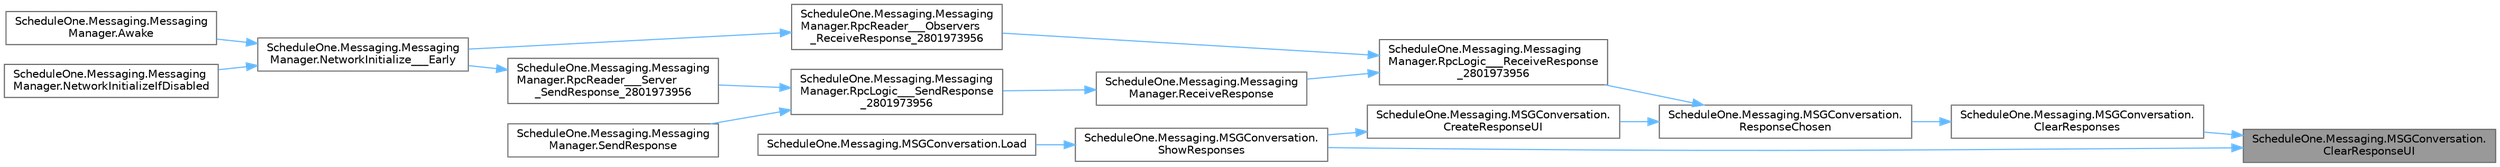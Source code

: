 digraph "ScheduleOne.Messaging.MSGConversation.ClearResponseUI"
{
 // LATEX_PDF_SIZE
  bgcolor="transparent";
  edge [fontname=Helvetica,fontsize=10,labelfontname=Helvetica,labelfontsize=10];
  node [fontname=Helvetica,fontsize=10,shape=box,height=0.2,width=0.4];
  rankdir="RL";
  Node1 [id="Node000001",label="ScheduleOne.Messaging.MSGConversation.\lClearResponseUI",height=0.2,width=0.4,color="gray40", fillcolor="grey60", style="filled", fontcolor="black",tooltip=" "];
  Node1 -> Node2 [id="edge1_Node000001_Node000002",dir="back",color="steelblue1",style="solid",tooltip=" "];
  Node2 [id="Node000002",label="ScheduleOne.Messaging.MSGConversation.\lClearResponses",height=0.2,width=0.4,color="grey40", fillcolor="white", style="filled",URL="$class_schedule_one_1_1_messaging_1_1_m_s_g_conversation.html#a5461ec131bb52d4a7212034e1e3f9172",tooltip=" "];
  Node2 -> Node3 [id="edge2_Node000002_Node000003",dir="back",color="steelblue1",style="solid",tooltip=" "];
  Node3 [id="Node000003",label="ScheduleOne.Messaging.MSGConversation.\lResponseChosen",height=0.2,width=0.4,color="grey40", fillcolor="white", style="filled",URL="$class_schedule_one_1_1_messaging_1_1_m_s_g_conversation.html#ad8b1b73b4e8fddd1e40197422d452ae8",tooltip=" "];
  Node3 -> Node4 [id="edge3_Node000003_Node000004",dir="back",color="steelblue1",style="solid",tooltip=" "];
  Node4 [id="Node000004",label="ScheduleOne.Messaging.MSGConversation.\lCreateResponseUI",height=0.2,width=0.4,color="grey40", fillcolor="white", style="filled",URL="$class_schedule_one_1_1_messaging_1_1_m_s_g_conversation.html#a0d95e014407302553c2cb2183f42bb5b",tooltip=" "];
  Node4 -> Node5 [id="edge4_Node000004_Node000005",dir="back",color="steelblue1",style="solid",tooltip=" "];
  Node5 [id="Node000005",label="ScheduleOne.Messaging.MSGConversation.\lShowResponses",height=0.2,width=0.4,color="grey40", fillcolor="white", style="filled",URL="$class_schedule_one_1_1_messaging_1_1_m_s_g_conversation.html#a09e9c55050e608e499258d97fb6c3d06",tooltip=" "];
  Node5 -> Node6 [id="edge5_Node000005_Node000006",dir="back",color="steelblue1",style="solid",tooltip=" "];
  Node6 [id="Node000006",label="ScheduleOne.Messaging.MSGConversation.Load",height=0.2,width=0.4,color="grey40", fillcolor="white", style="filled",URL="$class_schedule_one_1_1_messaging_1_1_m_s_g_conversation.html#ab0040127589ec386054842f3c2837547",tooltip=" "];
  Node3 -> Node7 [id="edge6_Node000003_Node000007",dir="back",color="steelblue1",style="solid",tooltip=" "];
  Node7 [id="Node000007",label="ScheduleOne.Messaging.Messaging\lManager.RpcLogic___ReceiveResponse\l_2801973956",height=0.2,width=0.4,color="grey40", fillcolor="white", style="filled",URL="$class_schedule_one_1_1_messaging_1_1_messaging_manager.html#a4df424652216408a3bb885fade187795",tooltip=" "];
  Node7 -> Node8 [id="edge7_Node000007_Node000008",dir="back",color="steelblue1",style="solid",tooltip=" "];
  Node8 [id="Node000008",label="ScheduleOne.Messaging.Messaging\lManager.ReceiveResponse",height=0.2,width=0.4,color="grey40", fillcolor="white", style="filled",URL="$class_schedule_one_1_1_messaging_1_1_messaging_manager.html#a0286d9a88404941772c466a06772a713",tooltip=" "];
  Node8 -> Node9 [id="edge8_Node000008_Node000009",dir="back",color="steelblue1",style="solid",tooltip=" "];
  Node9 [id="Node000009",label="ScheduleOne.Messaging.Messaging\lManager.RpcLogic___SendResponse\l_2801973956",height=0.2,width=0.4,color="grey40", fillcolor="white", style="filled",URL="$class_schedule_one_1_1_messaging_1_1_messaging_manager.html#a15a8da645a6b09327daae3de93e78a76",tooltip=" "];
  Node9 -> Node10 [id="edge9_Node000009_Node000010",dir="back",color="steelblue1",style="solid",tooltip=" "];
  Node10 [id="Node000010",label="ScheduleOne.Messaging.Messaging\lManager.RpcReader___Server\l_SendResponse_2801973956",height=0.2,width=0.4,color="grey40", fillcolor="white", style="filled",URL="$class_schedule_one_1_1_messaging_1_1_messaging_manager.html#a12b746ddefdb0b449f2c539bf302d74e",tooltip=" "];
  Node10 -> Node11 [id="edge10_Node000010_Node000011",dir="back",color="steelblue1",style="solid",tooltip=" "];
  Node11 [id="Node000011",label="ScheduleOne.Messaging.Messaging\lManager.NetworkInitialize___Early",height=0.2,width=0.4,color="grey40", fillcolor="white", style="filled",URL="$class_schedule_one_1_1_messaging_1_1_messaging_manager.html#a27ae603738c8fc55a21fd83dc74f8036",tooltip=" "];
  Node11 -> Node12 [id="edge11_Node000011_Node000012",dir="back",color="steelblue1",style="solid",tooltip=" "];
  Node12 [id="Node000012",label="ScheduleOne.Messaging.Messaging\lManager.Awake",height=0.2,width=0.4,color="grey40", fillcolor="white", style="filled",URL="$class_schedule_one_1_1_messaging_1_1_messaging_manager.html#a93131afea05a3635e1586f4bffded5ed",tooltip=" "];
  Node11 -> Node13 [id="edge12_Node000011_Node000013",dir="back",color="steelblue1",style="solid",tooltip=" "];
  Node13 [id="Node000013",label="ScheduleOne.Messaging.Messaging\lManager.NetworkInitializeIfDisabled",height=0.2,width=0.4,color="grey40", fillcolor="white", style="filled",URL="$class_schedule_one_1_1_messaging_1_1_messaging_manager.html#a880e7bbcb592088b9c0fc13e1d7f6e74",tooltip=" "];
  Node9 -> Node14 [id="edge13_Node000009_Node000014",dir="back",color="steelblue1",style="solid",tooltip=" "];
  Node14 [id="Node000014",label="ScheduleOne.Messaging.Messaging\lManager.SendResponse",height=0.2,width=0.4,color="grey40", fillcolor="white", style="filled",URL="$class_schedule_one_1_1_messaging_1_1_messaging_manager.html#ad1a5e9f893ccc9e9cb20ebdd284184d6",tooltip=" "];
  Node7 -> Node15 [id="edge14_Node000007_Node000015",dir="back",color="steelblue1",style="solid",tooltip=" "];
  Node15 [id="Node000015",label="ScheduleOne.Messaging.Messaging\lManager.RpcReader___Observers\l_ReceiveResponse_2801973956",height=0.2,width=0.4,color="grey40", fillcolor="white", style="filled",URL="$class_schedule_one_1_1_messaging_1_1_messaging_manager.html#a760b849842277261d07e43ca3ef8d758",tooltip=" "];
  Node15 -> Node11 [id="edge15_Node000015_Node000011",dir="back",color="steelblue1",style="solid",tooltip=" "];
  Node1 -> Node5 [id="edge16_Node000001_Node000005",dir="back",color="steelblue1",style="solid",tooltip=" "];
}
